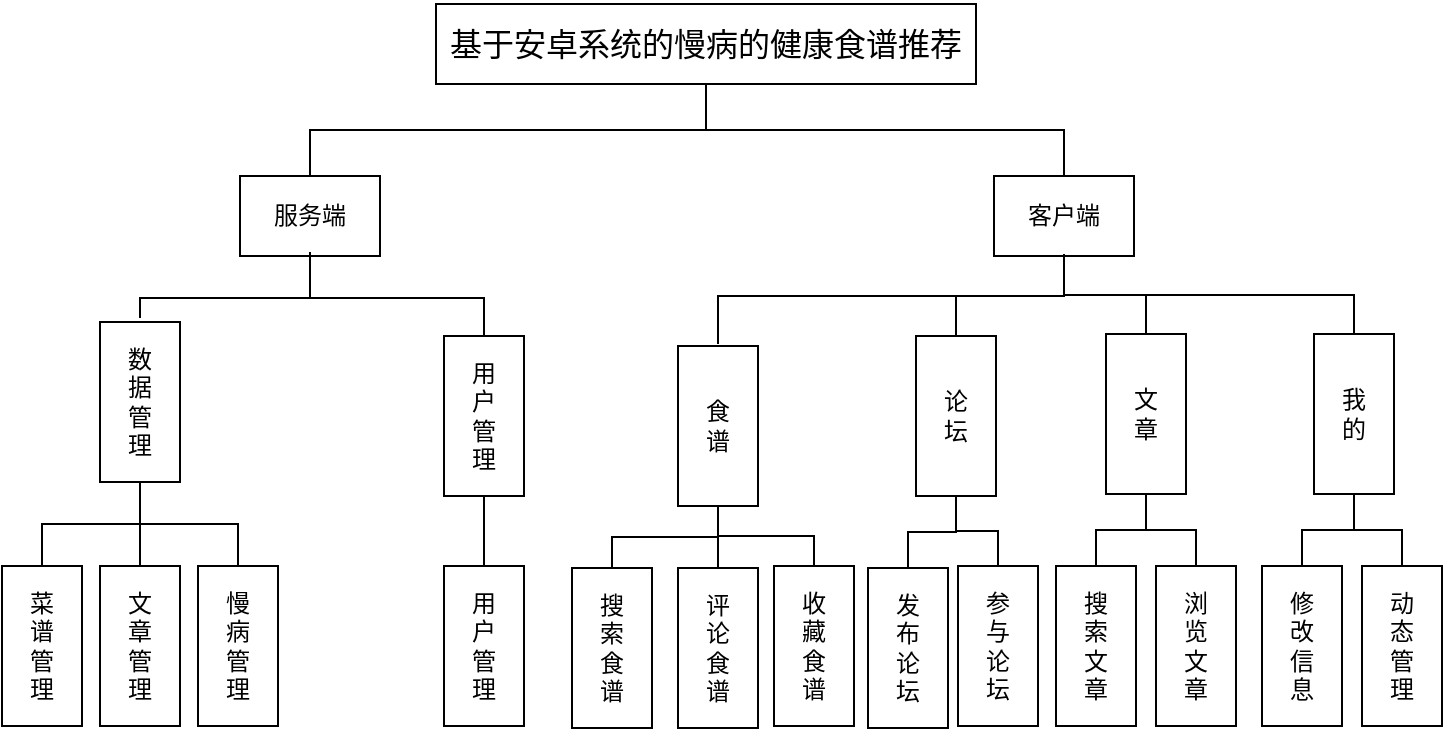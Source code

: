 <mxfile version="14.6.1" type="github">
  <diagram id="rdA4caQz7iyz7Uherc2U" name="Page-1">
    <mxGraphModel dx="998" dy="556" grid="0" gridSize="10" guides="1" tooltips="1" connect="1" arrows="1" fold="1" page="1" pageScale="1" pageWidth="827" pageHeight="1169" math="0" shadow="0">
      <root>
        <mxCell id="0" />
        <mxCell id="1" parent="0" />
        <mxCell id="FSJBNQoLMnglbI8anA3b-2" value="&lt;p class=&quot;MsoNormal&quot;&gt;&lt;span style=&quot;font-size: 12.0pt&quot;&gt;&lt;font face=&quot;宋体&quot;&gt;基于安卓系统的慢病的健康食谱推荐&lt;/font&gt;&lt;/span&gt;&lt;/p&gt;" style="rounded=0;whiteSpace=wrap;html=1;" parent="1" vertex="1">
          <mxGeometry x="260" y="30" width="270" height="40" as="geometry" />
        </mxCell>
        <mxCell id="FSJBNQoLMnglbI8anA3b-6" value="服务端" style="rounded=0;whiteSpace=wrap;html=1;" parent="1" vertex="1">
          <mxGeometry x="162" y="116" width="70" height="40" as="geometry" />
        </mxCell>
        <mxCell id="FSJBNQoLMnglbI8anA3b-8" value="客户端" style="rounded=0;whiteSpace=wrap;html=1;" parent="1" vertex="1">
          <mxGeometry x="539" y="116" width="70" height="40" as="geometry" />
        </mxCell>
        <mxCell id="M044ovHINMiQ8--4kUMg-11" value="用&lt;br&gt;户&lt;br&gt;管&lt;br&gt;理" style="rounded=0;whiteSpace=wrap;html=1;rotation=0;textDirection=ltr;direction=south;" parent="1" vertex="1">
          <mxGeometry x="264" y="196" width="40" height="80" as="geometry" />
        </mxCell>
        <mxCell id="M044ovHINMiQ8--4kUMg-12" value="菜&lt;br&gt;谱&lt;br&gt;管&lt;br&gt;理" style="rounded=0;whiteSpace=wrap;html=1;rotation=0;textDirection=ltr;direction=south;" parent="1" vertex="1">
          <mxGeometry x="43" y="311" width="40" height="80" as="geometry" />
        </mxCell>
        <mxCell id="M044ovHINMiQ8--4kUMg-13" value="文&lt;br&gt;章&lt;br&gt;管&lt;br&gt;理" style="rounded=0;whiteSpace=wrap;html=1;rotation=0;textDirection=ltr;direction=south;" parent="1" vertex="1">
          <mxGeometry x="92" y="311" width="40" height="80" as="geometry" />
        </mxCell>
        <mxCell id="M044ovHINMiQ8--4kUMg-16" value="数&lt;br&gt;据&lt;br&gt;管&lt;br&gt;理" style="rounded=0;whiteSpace=wrap;html=1;rotation=0;textDirection=ltr;direction=south;" parent="1" vertex="1">
          <mxGeometry x="92" y="189" width="40" height="80" as="geometry" />
        </mxCell>
        <mxCell id="M044ovHINMiQ8--4kUMg-17" value="慢&lt;br&gt;病&lt;br&gt;管&lt;br&gt;理" style="rounded=0;whiteSpace=wrap;html=1;rotation=0;textDirection=ltr;direction=south;" parent="1" vertex="1">
          <mxGeometry x="141" y="311" width="40" height="80" as="geometry" />
        </mxCell>
        <mxCell id="M044ovHINMiQ8--4kUMg-19" value="用&lt;br&gt;户&lt;br&gt;管&lt;br&gt;理" style="rounded=0;whiteSpace=wrap;html=1;rotation=0;textDirection=ltr;direction=south;" parent="1" vertex="1">
          <mxGeometry x="264" y="311" width="40" height="80" as="geometry" />
        </mxCell>
        <mxCell id="M044ovHINMiQ8--4kUMg-20" value="食&lt;br&gt;谱" style="rounded=0;whiteSpace=wrap;html=1;rotation=0;textDirection=ltr;direction=south;" parent="1" vertex="1">
          <mxGeometry x="381" y="201" width="40" height="80" as="geometry" />
        </mxCell>
        <mxCell id="M044ovHINMiQ8--4kUMg-21" value="论&lt;br&gt;坛" style="rounded=0;whiteSpace=wrap;html=1;rotation=0;textDirection=ltr;direction=south;" parent="1" vertex="1">
          <mxGeometry x="500" y="196" width="40" height="80" as="geometry" />
        </mxCell>
        <mxCell id="M044ovHINMiQ8--4kUMg-22" value="文&lt;br&gt;章" style="rounded=0;whiteSpace=wrap;html=1;rotation=0;textDirection=ltr;direction=south;" parent="1" vertex="1">
          <mxGeometry x="595" y="195" width="40" height="80" as="geometry" />
        </mxCell>
        <mxCell id="M044ovHINMiQ8--4kUMg-23" value="我&lt;br&gt;的" style="rounded=0;whiteSpace=wrap;html=1;rotation=0;textDirection=ltr;direction=south;" parent="1" vertex="1">
          <mxGeometry x="699" y="195" width="40" height="80" as="geometry" />
        </mxCell>
        <mxCell id="M044ovHINMiQ8--4kUMg-24" value="发&lt;br&gt;布&lt;br&gt;论&lt;br&gt;坛" style="rounded=0;whiteSpace=wrap;html=1;rotation=0;textDirection=ltr;direction=south;" parent="1" vertex="1">
          <mxGeometry x="476" y="312" width="40" height="80" as="geometry" />
        </mxCell>
        <mxCell id="M044ovHINMiQ8--4kUMg-25" value="参&lt;br&gt;与&lt;br&gt;论&lt;br&gt;坛" style="rounded=0;whiteSpace=wrap;html=1;rotation=0;textDirection=ltr;direction=south;" parent="1" vertex="1">
          <mxGeometry x="521" y="311" width="40" height="80" as="geometry" />
        </mxCell>
        <mxCell id="M044ovHINMiQ8--4kUMg-26" value="搜&lt;br&gt;索&lt;br&gt;文&lt;br&gt;章" style="rounded=0;whiteSpace=wrap;html=1;rotation=0;textDirection=ltr;direction=south;" parent="1" vertex="1">
          <mxGeometry x="570" y="311" width="40" height="80" as="geometry" />
        </mxCell>
        <mxCell id="M044ovHINMiQ8--4kUMg-27" value="浏&lt;br&gt;览&lt;br&gt;文&lt;br&gt;章" style="rounded=0;whiteSpace=wrap;html=1;rotation=0;textDirection=ltr;direction=south;" parent="1" vertex="1">
          <mxGeometry x="620" y="311" width="40" height="80" as="geometry" />
        </mxCell>
        <mxCell id="M044ovHINMiQ8--4kUMg-28" value="修&lt;br&gt;改&lt;br&gt;信&lt;br&gt;息" style="rounded=0;whiteSpace=wrap;html=1;rotation=0;textDirection=ltr;direction=south;" parent="1" vertex="1">
          <mxGeometry x="673" y="311" width="40" height="80" as="geometry" />
        </mxCell>
        <mxCell id="M044ovHINMiQ8--4kUMg-29" value="动&lt;br&gt;态&lt;br&gt;管&lt;br&gt;理" style="rounded=0;whiteSpace=wrap;html=1;rotation=0;textDirection=ltr;direction=south;" parent="1" vertex="1">
          <mxGeometry x="723" y="311" width="40" height="80" as="geometry" />
        </mxCell>
        <mxCell id="M044ovHINMiQ8--4kUMg-36" value="" style="endArrow=none;html=1;strokeColor=#000000;entryX=0.5;entryY=1;entryDx=0;entryDy=0;exitX=0.5;exitY=0;exitDx=0;exitDy=0;edgeStyle=orthogonalEdgeStyle;rounded=0;" parent="1" source="FSJBNQoLMnglbI8anA3b-8" target="FSJBNQoLMnglbI8anA3b-2" edge="1">
          <mxGeometry width="50" height="50" relative="1" as="geometry">
            <mxPoint x="356" y="332" as="sourcePoint" />
            <mxPoint x="393" y="156" as="targetPoint" />
          </mxGeometry>
        </mxCell>
        <mxCell id="M044ovHINMiQ8--4kUMg-37" value="" style="endArrow=none;html=1;strokeColor=#000000;entryX=0.5;entryY=1;entryDx=0;entryDy=0;exitX=0.5;exitY=0;exitDx=0;exitDy=0;edgeStyle=orthogonalEdgeStyle;rounded=0;" parent="1" source="FSJBNQoLMnglbI8anA3b-6" target="FSJBNQoLMnglbI8anA3b-2" edge="1">
          <mxGeometry width="50" height="50" relative="1" as="geometry">
            <mxPoint x="356" y="332" as="sourcePoint" />
            <mxPoint x="436" y="78" as="targetPoint" />
          </mxGeometry>
        </mxCell>
        <mxCell id="M044ovHINMiQ8--4kUMg-38" value="搜&lt;br&gt;索&lt;br&gt;食&lt;br&gt;谱" style="rounded=0;whiteSpace=wrap;html=1;rotation=0;textDirection=ltr;direction=south;" parent="1" vertex="1">
          <mxGeometry x="328" y="312" width="40" height="80" as="geometry" />
        </mxCell>
        <mxCell id="M044ovHINMiQ8--4kUMg-45" value="" style="endArrow=none;html=1;strokeColor=#000000;entryX=0.5;entryY=1;entryDx=0;entryDy=0;exitX=0;exitY=0.5;exitDx=0;exitDy=0;edgeStyle=orthogonalEdgeStyle;rounded=0;" parent="1" edge="1">
          <mxGeometry width="50" height="50" relative="1" as="geometry">
            <mxPoint x="112" y="187" as="sourcePoint" />
            <mxPoint x="197" y="154" as="targetPoint" />
            <Array as="points">
              <mxPoint x="112" y="177" />
              <mxPoint x="197" y="177" />
            </Array>
          </mxGeometry>
        </mxCell>
        <mxCell id="M044ovHINMiQ8--4kUMg-48" value="" style="endArrow=none;html=1;strokeColor=#000000;entryX=0.5;entryY=1;entryDx=0;entryDy=0;exitX=0;exitY=0.5;exitDx=0;exitDy=0;edgeStyle=orthogonalEdgeStyle;rounded=0;" parent="1" source="M044ovHINMiQ8--4kUMg-11" target="FSJBNQoLMnglbI8anA3b-6" edge="1">
          <mxGeometry width="50" height="50" relative="1" as="geometry">
            <mxPoint x="356" y="332" as="sourcePoint" />
            <mxPoint x="406" y="282" as="targetPoint" />
            <Array as="points">
              <mxPoint x="284" y="177" />
              <mxPoint x="197" y="177" />
            </Array>
          </mxGeometry>
        </mxCell>
        <mxCell id="M044ovHINMiQ8--4kUMg-49" value="" style="endArrow=none;html=1;strokeColor=#000000;entryX=1;entryY=0.5;entryDx=0;entryDy=0;" parent="1" source="M044ovHINMiQ8--4kUMg-19" target="M044ovHINMiQ8--4kUMg-11" edge="1">
          <mxGeometry width="50" height="50" relative="1" as="geometry">
            <mxPoint x="356" y="332" as="sourcePoint" />
            <mxPoint x="406" y="282" as="targetPoint" />
          </mxGeometry>
        </mxCell>
        <mxCell id="M044ovHINMiQ8--4kUMg-51" value="" style="endArrow=none;html=1;strokeColor=#000000;exitX=1;exitY=0.5;exitDx=0;exitDy=0;entryX=0;entryY=0.5;entryDx=0;entryDy=0;edgeStyle=orthogonalEdgeStyle;rounded=0;" parent="1" source="M044ovHINMiQ8--4kUMg-16" target="M044ovHINMiQ8--4kUMg-17" edge="1">
          <mxGeometry width="50" height="50" relative="1" as="geometry">
            <mxPoint x="356" y="332" as="sourcePoint" />
            <mxPoint x="406" y="282" as="targetPoint" />
          </mxGeometry>
        </mxCell>
        <mxCell id="M044ovHINMiQ8--4kUMg-52" value="" style="endArrow=none;html=1;strokeColor=#000000;exitX=1;exitY=0.5;exitDx=0;exitDy=0;entryX=0;entryY=0.5;entryDx=0;entryDy=0;edgeStyle=orthogonalEdgeStyle;rounded=0;" parent="1" source="M044ovHINMiQ8--4kUMg-16" target="M044ovHINMiQ8--4kUMg-13" edge="1">
          <mxGeometry width="50" height="50" relative="1" as="geometry">
            <mxPoint x="356" y="332" as="sourcePoint" />
            <mxPoint x="406" y="282" as="targetPoint" />
          </mxGeometry>
        </mxCell>
        <mxCell id="M044ovHINMiQ8--4kUMg-55" value="" style="endArrow=none;html=1;strokeColor=#000000;exitX=0;exitY=0.5;exitDx=0;exitDy=0;entryX=1;entryY=0.5;entryDx=0;entryDy=0;edgeStyle=orthogonalEdgeStyle;rounded=0;" parent="1" source="M044ovHINMiQ8--4kUMg-12" target="M044ovHINMiQ8--4kUMg-16" edge="1">
          <mxGeometry width="50" height="50" relative="1" as="geometry">
            <mxPoint x="356" y="332" as="sourcePoint" />
            <mxPoint x="237" y="282" as="targetPoint" />
          </mxGeometry>
        </mxCell>
        <mxCell id="M044ovHINMiQ8--4kUMg-57" value="" style="endArrow=none;html=1;strokeColor=#000000;entryX=0.5;entryY=1;entryDx=0;entryDy=0;exitX=0;exitY=0.5;exitDx=0;exitDy=0;edgeStyle=orthogonalEdgeStyle;rounded=0;" parent="1" edge="1">
          <mxGeometry width="50" height="50" relative="1" as="geometry">
            <mxPoint x="401" y="200" as="sourcePoint" />
            <mxPoint x="574" y="155" as="targetPoint" />
            <Array as="points">
              <mxPoint x="401" y="176" />
              <mxPoint x="574" y="176" />
            </Array>
          </mxGeometry>
        </mxCell>
        <mxCell id="M044ovHINMiQ8--4kUMg-59" value="" style="endArrow=none;html=1;strokeColor=#000000;exitX=0.5;exitY=1;exitDx=0;exitDy=0;entryX=0;entryY=0.5;entryDx=0;entryDy=0;edgeStyle=orthogonalEdgeStyle;rounded=0;" parent="1" source="FSJBNQoLMnglbI8anA3b-8" target="M044ovHINMiQ8--4kUMg-21" edge="1">
          <mxGeometry width="50" height="50" relative="1" as="geometry">
            <mxPoint x="356" y="332" as="sourcePoint" />
            <mxPoint x="406" y="282" as="targetPoint" />
          </mxGeometry>
        </mxCell>
        <mxCell id="M044ovHINMiQ8--4kUMg-61" value="" style="endArrow=none;html=1;strokeColor=#000000;entryX=0.5;entryY=1;entryDx=0;entryDy=0;exitX=0;exitY=0.5;exitDx=0;exitDy=0;edgeStyle=orthogonalEdgeStyle;rounded=0;" parent="1" source="M044ovHINMiQ8--4kUMg-22" target="FSJBNQoLMnglbI8anA3b-8" edge="1">
          <mxGeometry width="50" height="50" relative="1" as="geometry">
            <mxPoint x="356" y="332" as="sourcePoint" />
            <mxPoint x="406" y="282" as="targetPoint" />
          </mxGeometry>
        </mxCell>
        <mxCell id="M044ovHINMiQ8--4kUMg-62" value="" style="endArrow=none;html=1;strokeColor=#000000;exitX=0.5;exitY=1;exitDx=0;exitDy=0;entryX=0;entryY=0.5;entryDx=0;entryDy=0;edgeStyle=orthogonalEdgeStyle;rounded=0;" parent="1" source="FSJBNQoLMnglbI8anA3b-8" target="M044ovHINMiQ8--4kUMg-23" edge="1">
          <mxGeometry width="50" height="50" relative="1" as="geometry">
            <mxPoint x="356" y="332" as="sourcePoint" />
            <mxPoint x="406" y="282" as="targetPoint" />
          </mxGeometry>
        </mxCell>
        <mxCell id="M044ovHINMiQ8--4kUMg-63" value="" style="endArrow=none;html=1;strokeColor=#000000;entryX=1;entryY=0.5;entryDx=0;entryDy=0;exitX=0;exitY=0.5;exitDx=0;exitDy=0;rounded=0;edgeStyle=orthogonalEdgeStyle;" parent="1" source="M044ovHINMiQ8--4kUMg-38" target="M044ovHINMiQ8--4kUMg-20" edge="1">
          <mxGeometry width="50" height="50" relative="1" as="geometry">
            <mxPoint x="387" y="332" as="sourcePoint" />
            <mxPoint x="437" y="282" as="targetPoint" />
          </mxGeometry>
        </mxCell>
        <mxCell id="M044ovHINMiQ8--4kUMg-64" value="" style="endArrow=none;html=1;strokeColor=#000000;exitX=1;exitY=0.5;exitDx=0;exitDy=0;entryX=0;entryY=0.5;entryDx=0;entryDy=0;edgeStyle=orthogonalEdgeStyle;rounded=0;" parent="1" source="M044ovHINMiQ8--4kUMg-21" target="M044ovHINMiQ8--4kUMg-24" edge="1">
          <mxGeometry width="50" height="50" relative="1" as="geometry">
            <mxPoint x="387" y="332" as="sourcePoint" />
            <mxPoint x="437" y="282" as="targetPoint" />
          </mxGeometry>
        </mxCell>
        <mxCell id="M044ovHINMiQ8--4kUMg-65" value="" style="endArrow=none;html=1;strokeColor=#000000;exitX=0;exitY=0.5;exitDx=0;exitDy=0;entryX=1;entryY=0.5;entryDx=0;entryDy=0;edgeStyle=orthogonalEdgeStyle;rounded=0;" parent="1" source="M044ovHINMiQ8--4kUMg-25" target="M044ovHINMiQ8--4kUMg-21" edge="1">
          <mxGeometry width="50" height="50" relative="1" as="geometry">
            <mxPoint x="387" y="332" as="sourcePoint" />
            <mxPoint x="437" y="282" as="targetPoint" />
          </mxGeometry>
        </mxCell>
        <mxCell id="M044ovHINMiQ8--4kUMg-66" value="" style="endArrow=none;html=1;strokeColor=#000000;exitX=1;exitY=0.5;exitDx=0;exitDy=0;entryX=0;entryY=0.5;entryDx=0;entryDy=0;edgeStyle=orthogonalEdgeStyle;rounded=0;" parent="1" source="M044ovHINMiQ8--4kUMg-22" target="M044ovHINMiQ8--4kUMg-26" edge="1">
          <mxGeometry width="50" height="50" relative="1" as="geometry">
            <mxPoint x="387" y="332" as="sourcePoint" />
            <mxPoint x="437" y="282" as="targetPoint" />
          </mxGeometry>
        </mxCell>
        <mxCell id="M044ovHINMiQ8--4kUMg-67" value="" style="endArrow=none;html=1;strokeColor=#000000;exitX=1;exitY=0.5;exitDx=0;exitDy=0;entryX=0;entryY=0.5;entryDx=0;entryDy=0;edgeStyle=orthogonalEdgeStyle;rounded=0;" parent="1" source="M044ovHINMiQ8--4kUMg-22" target="M044ovHINMiQ8--4kUMg-27" edge="1">
          <mxGeometry width="50" height="50" relative="1" as="geometry">
            <mxPoint x="387" y="332" as="sourcePoint" />
            <mxPoint x="437" y="282" as="targetPoint" />
          </mxGeometry>
        </mxCell>
        <mxCell id="M044ovHINMiQ8--4kUMg-68" value="" style="endArrow=none;html=1;strokeColor=#000000;exitX=1;exitY=0.5;exitDx=0;exitDy=0;entryX=0;entryY=0.5;entryDx=0;entryDy=0;edgeStyle=orthogonalEdgeStyle;rounded=0;" parent="1" source="M044ovHINMiQ8--4kUMg-23" target="M044ovHINMiQ8--4kUMg-28" edge="1">
          <mxGeometry width="50" height="50" relative="1" as="geometry">
            <mxPoint x="387" y="332" as="sourcePoint" />
            <mxPoint x="437" y="282" as="targetPoint" />
          </mxGeometry>
        </mxCell>
        <mxCell id="M044ovHINMiQ8--4kUMg-69" value="" style="endArrow=none;html=1;strokeColor=#000000;exitX=1;exitY=0.5;exitDx=0;exitDy=0;entryX=0;entryY=0.5;entryDx=0;entryDy=0;edgeStyle=orthogonalEdgeStyle;rounded=0;" parent="1" source="M044ovHINMiQ8--4kUMg-23" target="M044ovHINMiQ8--4kUMg-29" edge="1">
          <mxGeometry width="50" height="50" relative="1" as="geometry">
            <mxPoint x="387" y="332" as="sourcePoint" />
            <mxPoint x="437" y="282" as="targetPoint" />
          </mxGeometry>
        </mxCell>
        <mxCell id="h4G0MKLwNoanHZJyQ5zk-1" value="评&lt;br&gt;论&lt;br&gt;食&lt;br&gt;谱" style="rounded=0;whiteSpace=wrap;html=1;rotation=0;textDirection=ltr;direction=south;" vertex="1" parent="1">
          <mxGeometry x="381" y="312" width="40" height="80" as="geometry" />
        </mxCell>
        <mxCell id="h4G0MKLwNoanHZJyQ5zk-2" value="收&lt;br&gt;藏&lt;br&gt;食&lt;br&gt;谱" style="rounded=0;whiteSpace=wrap;html=1;rotation=0;textDirection=ltr;direction=south;" vertex="1" parent="1">
          <mxGeometry x="429" y="311" width="40" height="80" as="geometry" />
        </mxCell>
        <mxCell id="h4G0MKLwNoanHZJyQ5zk-3" value="" style="endArrow=none;html=1;strokeColor=#000000;exitX=1;exitY=0.5;exitDx=0;exitDy=0;edgeStyle=orthogonalEdgeStyle;rounded=0;" edge="1" parent="1" source="M044ovHINMiQ8--4kUMg-20" target="h4G0MKLwNoanHZJyQ5zk-1">
          <mxGeometry width="50" height="50" relative="1" as="geometry">
            <mxPoint x="341" y="495" as="sourcePoint" />
            <mxPoint x="390" y="537" as="targetPoint" />
          </mxGeometry>
        </mxCell>
        <mxCell id="h4G0MKLwNoanHZJyQ5zk-4" value="" style="endArrow=none;html=1;strokeColor=#000000;exitX=1;exitY=0.5;exitDx=0;exitDy=0;entryX=0;entryY=0.5;entryDx=0;entryDy=0;edgeStyle=orthogonalEdgeStyle;rounded=0;" edge="1" parent="1" source="M044ovHINMiQ8--4kUMg-20" target="h4G0MKLwNoanHZJyQ5zk-2">
          <mxGeometry width="50" height="50" relative="1" as="geometry">
            <mxPoint x="344" y="433" as="sourcePoint" />
            <mxPoint x="393" y="475" as="targetPoint" />
          </mxGeometry>
        </mxCell>
      </root>
    </mxGraphModel>
  </diagram>
</mxfile>
